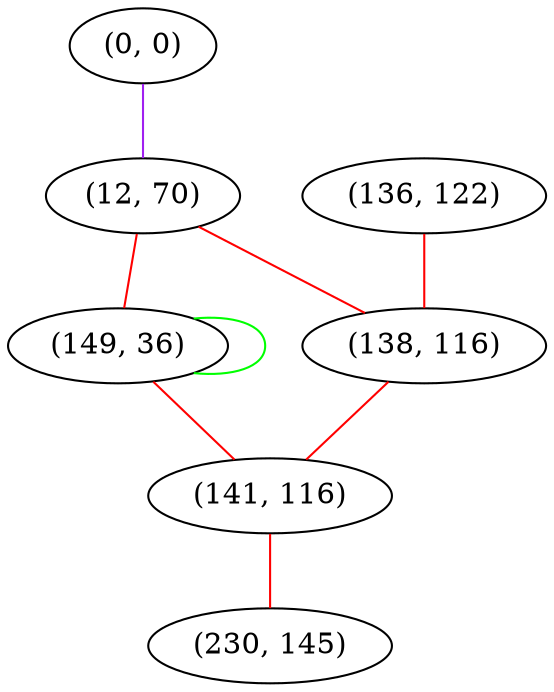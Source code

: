 graph "" {
"(0, 0)";
"(12, 70)";
"(136, 122)";
"(149, 36)";
"(138, 116)";
"(141, 116)";
"(230, 145)";
"(0, 0)" -- "(12, 70)"  [color=purple, key=0, weight=4];
"(12, 70)" -- "(149, 36)"  [color=red, key=0, weight=1];
"(12, 70)" -- "(138, 116)"  [color=red, key=0, weight=1];
"(136, 122)" -- "(138, 116)"  [color=red, key=0, weight=1];
"(149, 36)" -- "(141, 116)"  [color=red, key=0, weight=1];
"(149, 36)" -- "(149, 36)"  [color=green, key=0, weight=2];
"(138, 116)" -- "(141, 116)"  [color=red, key=0, weight=1];
"(141, 116)" -- "(230, 145)"  [color=red, key=0, weight=1];
}
